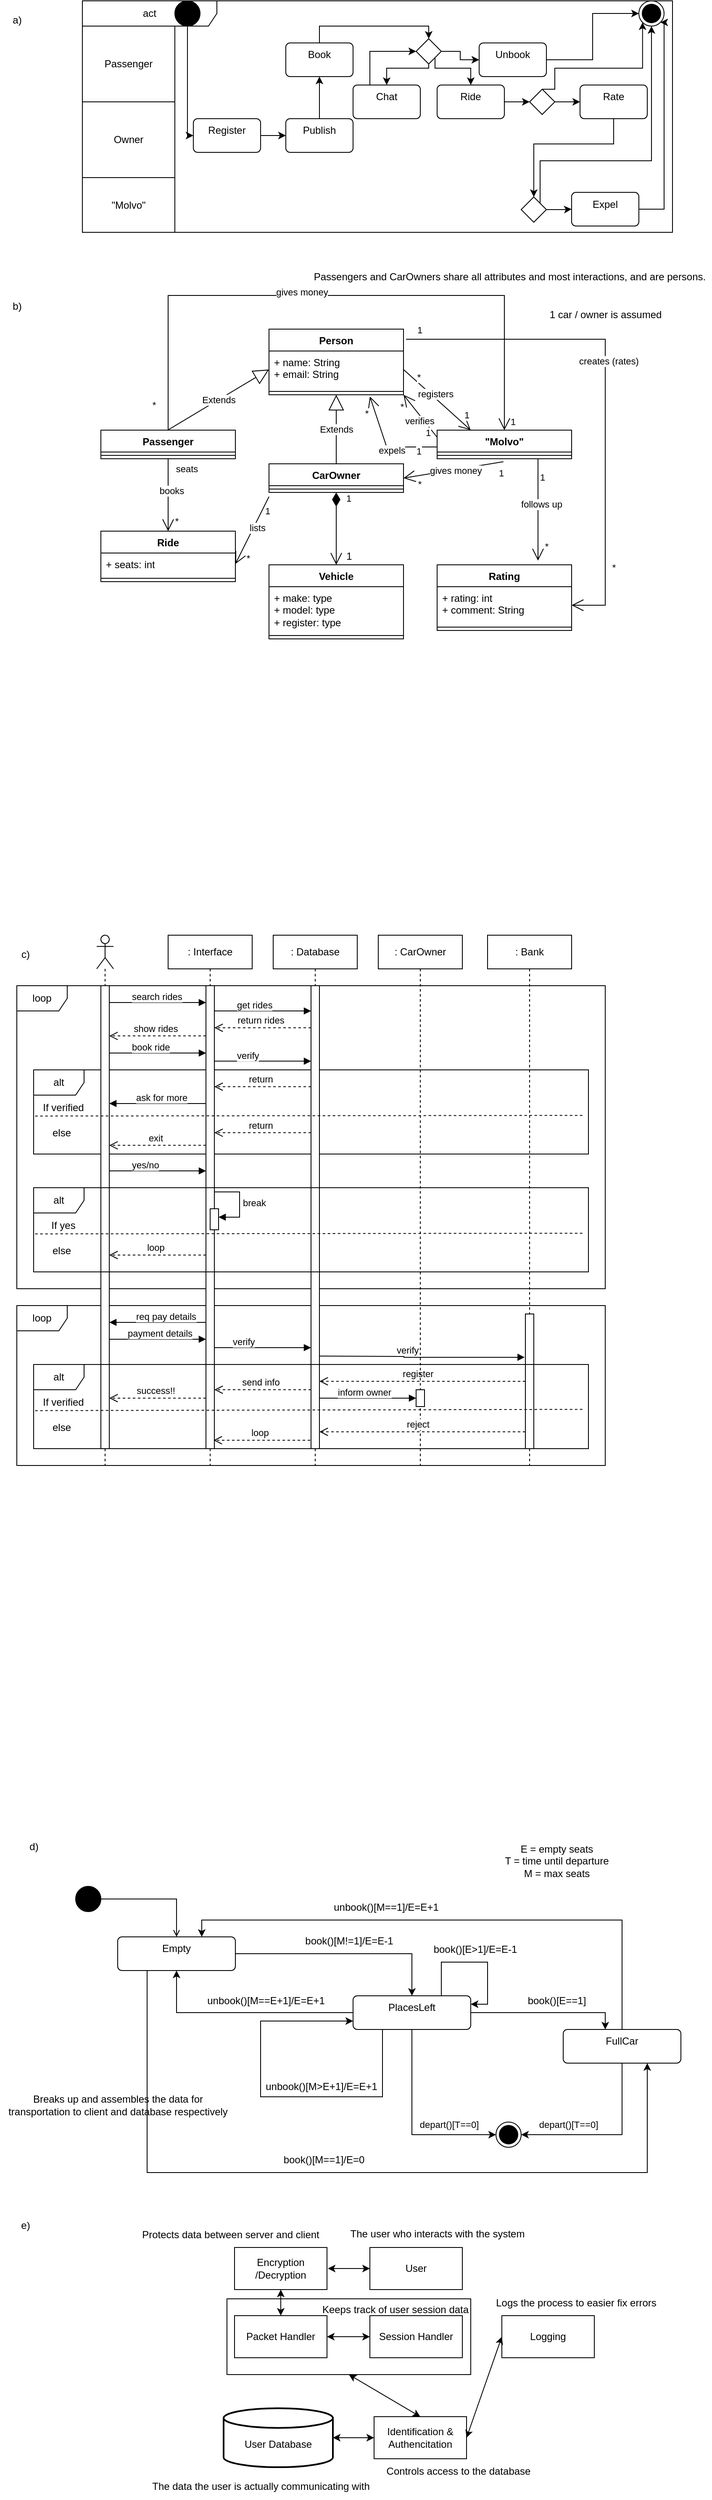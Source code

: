 <mxfile version="24.7.14">
  <diagram name="Page-1" id="c4acf3e9-155e-7222-9cf6-157b1a14988f">
    <mxGraphModel dx="1050" dy="566" grid="1" gridSize="10" guides="1" tooltips="1" connect="1" arrows="1" fold="1" page="1" pageScale="1" pageWidth="850" pageHeight="1100" background="none" math="0" shadow="0">
      <root>
        <mxCell id="0" />
        <mxCell id="1" parent="0" />
        <mxCell id="uLzzSYT0SzyPOxnXmZJz-253" value="" style="html=1;whiteSpace=wrap;" parent="1" vertex="1">
          <mxGeometry x="270" y="2770" width="290" height="90" as="geometry" />
        </mxCell>
        <mxCell id="uLzzSYT0SzyPOxnXmZJz-177" value="act" style="shape=umlFrame;whiteSpace=wrap;html=1;pointerEvents=0;recursiveResize=0;container=1;collapsible=0;width=160;" parent="1" vertex="1">
          <mxGeometry x="98" y="40" width="702" height="275" as="geometry" />
        </mxCell>
        <mxCell id="uLzzSYT0SzyPOxnXmZJz-180" value="&quot;Molvo&quot;" style="html=1;whiteSpace=wrap;" parent="uLzzSYT0SzyPOxnXmZJz-177" vertex="1">
          <mxGeometry y="210" width="110" height="65" as="geometry" />
        </mxCell>
        <mxCell id="uLzzSYT0SzyPOxnXmZJz-188" style="edgeStyle=orthogonalEdgeStyle;rounded=0;orthogonalLoop=1;jettySize=auto;html=1;entryX=0;entryY=0.5;entryDx=0;entryDy=0;" parent="uLzzSYT0SzyPOxnXmZJz-177" source="uLzzSYT0SzyPOxnXmZJz-176" target="uLzzSYT0SzyPOxnXmZJz-181" edge="1">
          <mxGeometry relative="1" as="geometry" />
        </mxCell>
        <mxCell id="uLzzSYT0SzyPOxnXmZJz-176" value="Register" style="html=1;align=center;verticalAlign=top;rounded=1;absoluteArcSize=1;arcSize=10;dashed=0;whiteSpace=wrap;" parent="uLzzSYT0SzyPOxnXmZJz-177" vertex="1">
          <mxGeometry x="132" y="140" width="80" height="40" as="geometry" />
        </mxCell>
        <mxCell id="uLzzSYT0SzyPOxnXmZJz-190" style="edgeStyle=orthogonalEdgeStyle;rounded=0;orthogonalLoop=1;jettySize=auto;html=1;entryX=0.5;entryY=1;entryDx=0;entryDy=0;" parent="uLzzSYT0SzyPOxnXmZJz-177" source="uLzzSYT0SzyPOxnXmZJz-181" target="uLzzSYT0SzyPOxnXmZJz-182" edge="1">
          <mxGeometry relative="1" as="geometry" />
        </mxCell>
        <mxCell id="uLzzSYT0SzyPOxnXmZJz-181" value="Publish" style="html=1;align=center;verticalAlign=top;rounded=1;absoluteArcSize=1;arcSize=10;dashed=0;whiteSpace=wrap;" parent="uLzzSYT0SzyPOxnXmZJz-177" vertex="1">
          <mxGeometry x="242" y="140" width="80" height="40" as="geometry" />
        </mxCell>
        <mxCell id="uLzzSYT0SzyPOxnXmZJz-191" style="edgeStyle=orthogonalEdgeStyle;rounded=0;orthogonalLoop=1;jettySize=auto;html=1;entryX=0.5;entryY=0;entryDx=0;entryDy=0;" parent="uLzzSYT0SzyPOxnXmZJz-177" source="uLzzSYT0SzyPOxnXmZJz-192" target="uLzzSYT0SzyPOxnXmZJz-187" edge="1">
          <mxGeometry relative="1" as="geometry">
            <Array as="points">
              <mxPoint x="412" y="80" />
              <mxPoint x="362" y="80" />
            </Array>
          </mxGeometry>
        </mxCell>
        <mxCell id="uLzzSYT0SzyPOxnXmZJz-182" value="Book" style="html=1;align=center;verticalAlign=top;rounded=1;absoluteArcSize=1;arcSize=10;dashed=0;whiteSpace=wrap;" parent="uLzzSYT0SzyPOxnXmZJz-177" vertex="1">
          <mxGeometry x="242" y="50" width="80" height="40" as="geometry" />
        </mxCell>
        <mxCell id="uLzzSYT0SzyPOxnXmZJz-206" style="edgeStyle=orthogonalEdgeStyle;rounded=0;orthogonalLoop=1;jettySize=auto;html=1;entryX=1;entryY=1;entryDx=0;entryDy=0;" parent="uLzzSYT0SzyPOxnXmZJz-177" source="uLzzSYT0SzyPOxnXmZJz-184" target="uLzzSYT0SzyPOxnXmZJz-175" edge="1">
          <mxGeometry relative="1" as="geometry">
            <Array as="points">
              <mxPoint x="692" y="247" />
              <mxPoint x="692" y="26" />
            </Array>
          </mxGeometry>
        </mxCell>
        <mxCell id="uLzzSYT0SzyPOxnXmZJz-184" value="Expel" style="html=1;align=center;verticalAlign=top;rounded=1;absoluteArcSize=1;arcSize=10;dashed=0;whiteSpace=wrap;" parent="uLzzSYT0SzyPOxnXmZJz-177" vertex="1">
          <mxGeometry x="582" y="227.5" width="80" height="40" as="geometry" />
        </mxCell>
        <mxCell id="uLzzSYT0SzyPOxnXmZJz-185" value="Ride" style="html=1;align=center;verticalAlign=top;rounded=1;absoluteArcSize=1;arcSize=10;dashed=0;whiteSpace=wrap;" parent="uLzzSYT0SzyPOxnXmZJz-177" vertex="1">
          <mxGeometry x="422" y="100" width="80" height="40" as="geometry" />
        </mxCell>
        <mxCell id="uLzzSYT0SzyPOxnXmZJz-194" style="edgeStyle=orthogonalEdgeStyle;rounded=0;orthogonalLoop=1;jettySize=auto;html=1;entryX=0;entryY=0.5;entryDx=0;entryDy=0;exitX=0.25;exitY=0;exitDx=0;exitDy=0;" parent="uLzzSYT0SzyPOxnXmZJz-177" source="uLzzSYT0SzyPOxnXmZJz-187" target="uLzzSYT0SzyPOxnXmZJz-192" edge="1">
          <mxGeometry relative="1" as="geometry">
            <Array as="points">
              <mxPoint x="362" y="60" />
              <mxPoint x="397" y="60" />
            </Array>
          </mxGeometry>
        </mxCell>
        <mxCell id="uLzzSYT0SzyPOxnXmZJz-187" value="Chat" style="html=1;align=center;verticalAlign=top;rounded=1;absoluteArcSize=1;arcSize=10;dashed=0;whiteSpace=wrap;" parent="uLzzSYT0SzyPOxnXmZJz-177" vertex="1">
          <mxGeometry x="322" y="100" width="80" height="40" as="geometry" />
        </mxCell>
        <mxCell id="uLzzSYT0SzyPOxnXmZJz-193" value="" style="edgeStyle=orthogonalEdgeStyle;rounded=0;orthogonalLoop=1;jettySize=auto;html=1;entryX=0.5;entryY=0;entryDx=0;entryDy=0;" parent="uLzzSYT0SzyPOxnXmZJz-177" source="uLzzSYT0SzyPOxnXmZJz-182" target="uLzzSYT0SzyPOxnXmZJz-192" edge="1">
          <mxGeometry relative="1" as="geometry">
            <mxPoint x="450" y="1470" as="sourcePoint" />
            <mxPoint x="510" y="1520" as="targetPoint" />
            <Array as="points">
              <mxPoint x="282" y="30" />
              <mxPoint x="412" y="30" />
            </Array>
          </mxGeometry>
        </mxCell>
        <mxCell id="uLzzSYT0SzyPOxnXmZJz-195" style="edgeStyle=orthogonalEdgeStyle;rounded=0;orthogonalLoop=1;jettySize=auto;html=1;" parent="uLzzSYT0SzyPOxnXmZJz-177" source="uLzzSYT0SzyPOxnXmZJz-192" target="uLzzSYT0SzyPOxnXmZJz-183" edge="1">
          <mxGeometry relative="1" as="geometry" />
        </mxCell>
        <mxCell id="uLzzSYT0SzyPOxnXmZJz-197" style="edgeStyle=orthogonalEdgeStyle;rounded=0;orthogonalLoop=1;jettySize=auto;html=1;exitX=1;exitY=1;exitDx=0;exitDy=0;entryX=0.5;entryY=0;entryDx=0;entryDy=0;" parent="uLzzSYT0SzyPOxnXmZJz-177" source="uLzzSYT0SzyPOxnXmZJz-192" target="uLzzSYT0SzyPOxnXmZJz-185" edge="1">
          <mxGeometry relative="1" as="geometry">
            <Array as="points">
              <mxPoint x="420" y="80" />
              <mxPoint x="462" y="80" />
            </Array>
          </mxGeometry>
        </mxCell>
        <mxCell id="uLzzSYT0SzyPOxnXmZJz-192" value="" style="rhombus;" parent="uLzzSYT0SzyPOxnXmZJz-177" vertex="1">
          <mxGeometry x="397" y="45" width="30" height="30" as="geometry" />
        </mxCell>
        <mxCell id="uLzzSYT0SzyPOxnXmZJz-201" style="edgeStyle=orthogonalEdgeStyle;rounded=0;orthogonalLoop=1;jettySize=auto;html=1;entryX=0;entryY=0.5;entryDx=0;entryDy=0;" parent="uLzzSYT0SzyPOxnXmZJz-177" source="uLzzSYT0SzyPOxnXmZJz-183" target="uLzzSYT0SzyPOxnXmZJz-175" edge="1">
          <mxGeometry relative="1" as="geometry" />
        </mxCell>
        <mxCell id="uLzzSYT0SzyPOxnXmZJz-183" value="Unbook" style="html=1;align=center;verticalAlign=top;rounded=1;absoluteArcSize=1;arcSize=10;dashed=0;whiteSpace=wrap;" parent="uLzzSYT0SzyPOxnXmZJz-177" vertex="1">
          <mxGeometry x="472" y="50" width="80" height="40" as="geometry" />
        </mxCell>
        <mxCell id="uLzzSYT0SzyPOxnXmZJz-179" value="Owner" style="html=1;whiteSpace=wrap;" parent="uLzzSYT0SzyPOxnXmZJz-177" vertex="1">
          <mxGeometry y="120" width="110" height="90" as="geometry" />
        </mxCell>
        <mxCell id="uLzzSYT0SzyPOxnXmZJz-175" value="" style="ellipse;html=1;shape=endState;fillColor=strokeColor;" parent="uLzzSYT0SzyPOxnXmZJz-177" vertex="1">
          <mxGeometry x="662" width="30" height="30" as="geometry" />
        </mxCell>
        <mxCell id="uLzzSYT0SzyPOxnXmZJz-174" value="" style="ellipse;fillColor=strokeColor;html=1;" parent="uLzzSYT0SzyPOxnXmZJz-177" vertex="1">
          <mxGeometry x="110" width="30" height="30" as="geometry" />
        </mxCell>
        <mxCell id="uLzzSYT0SzyPOxnXmZJz-189" style="edgeStyle=orthogonalEdgeStyle;rounded=0;orthogonalLoop=1;jettySize=auto;html=1;entryX=0;entryY=0.5;entryDx=0;entryDy=0;" parent="uLzzSYT0SzyPOxnXmZJz-177" source="uLzzSYT0SzyPOxnXmZJz-174" target="uLzzSYT0SzyPOxnXmZJz-176" edge="1">
          <mxGeometry relative="1" as="geometry">
            <Array as="points">
              <mxPoint x="125" y="160" />
            </Array>
          </mxGeometry>
        </mxCell>
        <mxCell id="uLzzSYT0SzyPOxnXmZJz-203" value="" style="rhombus;" parent="uLzzSYT0SzyPOxnXmZJz-177" vertex="1">
          <mxGeometry x="532" y="105" width="30" height="30" as="geometry" />
        </mxCell>
        <mxCell id="uLzzSYT0SzyPOxnXmZJz-198" style="edgeStyle=orthogonalEdgeStyle;rounded=0;orthogonalLoop=1;jettySize=auto;html=1;entryX=0;entryY=0.5;entryDx=0;entryDy=0;" parent="uLzzSYT0SzyPOxnXmZJz-177" source="uLzzSYT0SzyPOxnXmZJz-185" target="uLzzSYT0SzyPOxnXmZJz-203" edge="1">
          <mxGeometry relative="1" as="geometry">
            <Array as="points">
              <mxPoint x="532" y="120" />
            </Array>
          </mxGeometry>
        </mxCell>
        <mxCell id="uLzzSYT0SzyPOxnXmZJz-205" style="edgeStyle=orthogonalEdgeStyle;rounded=0;orthogonalLoop=1;jettySize=auto;html=1;exitX=0.5;exitY=0;exitDx=0;exitDy=0;entryX=0;entryY=1;entryDx=0;entryDy=0;" parent="uLzzSYT0SzyPOxnXmZJz-177" source="uLzzSYT0SzyPOxnXmZJz-203" target="uLzzSYT0SzyPOxnXmZJz-175" edge="1">
          <mxGeometry relative="1" as="geometry">
            <Array as="points">
              <mxPoint x="562" y="105" />
              <mxPoint x="562" y="80" />
              <mxPoint x="666" y="80" />
            </Array>
          </mxGeometry>
        </mxCell>
        <mxCell id="uLzzSYT0SzyPOxnXmZJz-164" value="loop" style="shape=umlFrame;whiteSpace=wrap;html=1;pointerEvents=0;" parent="1" vertex="1">
          <mxGeometry x="20" y="1590" width="700" height="190" as="geometry" />
        </mxCell>
        <mxCell id="uLzzSYT0SzyPOxnXmZJz-149" value="loop" style="shape=umlFrame;whiteSpace=wrap;html=1;pointerEvents=0;" parent="1" vertex="1">
          <mxGeometry x="20" y="1210" width="700" height="360" as="geometry" />
        </mxCell>
        <mxCell id="uLzzSYT0SzyPOxnXmZJz-130" value="alt" style="shape=umlFrame;whiteSpace=wrap;html=1;pointerEvents=0;" parent="1" vertex="1">
          <mxGeometry x="40" y="1310" width="660" height="100" as="geometry" />
        </mxCell>
        <mxCell id="uLzzSYT0SzyPOxnXmZJz-9" value="&quot;Molvo&quot;" style="swimlane;fontStyle=1;align=center;verticalAlign=top;childLayout=stackLayout;horizontal=1;startSize=26;horizontalStack=0;resizeParent=1;resizeParentMax=0;resizeLast=0;collapsible=1;marginBottom=0;whiteSpace=wrap;html=1;" parent="1" vertex="1">
          <mxGeometry x="520" y="550" width="160" height="34" as="geometry" />
        </mxCell>
        <mxCell id="uLzzSYT0SzyPOxnXmZJz-11" value="" style="line;strokeWidth=1;fillColor=none;align=left;verticalAlign=middle;spacingTop=-1;spacingLeft=3;spacingRight=3;rotatable=0;labelPosition=right;points=[];portConstraint=eastwest;strokeColor=inherit;" parent="uLzzSYT0SzyPOxnXmZJz-9" vertex="1">
          <mxGeometry y="26" width="160" height="8" as="geometry" />
        </mxCell>
        <mxCell id="uLzzSYT0SzyPOxnXmZJz-1" value="Person" style="swimlane;fontStyle=1;align=center;verticalAlign=top;childLayout=stackLayout;horizontal=1;startSize=26;horizontalStack=0;resizeParent=1;resizeParentMax=0;resizeLast=0;collapsible=1;marginBottom=0;whiteSpace=wrap;html=1;" parent="1" vertex="1">
          <mxGeometry x="320" y="430" width="160" height="78" as="geometry" />
        </mxCell>
        <mxCell id="uLzzSYT0SzyPOxnXmZJz-2" value="&lt;div&gt;+ name: String&lt;/div&gt;&lt;div&gt;+ email: String&lt;/div&gt;" style="text;strokeColor=none;fillColor=none;align=left;verticalAlign=top;spacingLeft=4;spacingRight=4;overflow=hidden;rotatable=0;points=[[0,0.5],[1,0.5]];portConstraint=eastwest;whiteSpace=wrap;html=1;" parent="uLzzSYT0SzyPOxnXmZJz-1" vertex="1">
          <mxGeometry y="26" width="160" height="44" as="geometry" />
        </mxCell>
        <mxCell id="uLzzSYT0SzyPOxnXmZJz-3" value="" style="line;strokeWidth=1;fillColor=none;align=left;verticalAlign=middle;spacingTop=-1;spacingLeft=3;spacingRight=3;rotatable=0;labelPosition=right;points=[];portConstraint=eastwest;strokeColor=inherit;" parent="uLzzSYT0SzyPOxnXmZJz-1" vertex="1">
          <mxGeometry y="70" width="160" height="8" as="geometry" />
        </mxCell>
        <mxCell id="uLzzSYT0SzyPOxnXmZJz-5" value="Passenger" style="swimlane;fontStyle=1;align=center;verticalAlign=top;childLayout=stackLayout;horizontal=1;startSize=26;horizontalStack=0;resizeParent=1;resizeParentMax=0;resizeLast=0;collapsible=1;marginBottom=0;whiteSpace=wrap;html=1;" parent="1" vertex="1">
          <mxGeometry x="120" y="550" width="160" height="34" as="geometry" />
        </mxCell>
        <mxCell id="uLzzSYT0SzyPOxnXmZJz-7" value="" style="line;strokeWidth=1;fillColor=none;align=left;verticalAlign=middle;spacingTop=-1;spacingLeft=3;spacingRight=3;rotatable=0;labelPosition=right;points=[];portConstraint=eastwest;strokeColor=inherit;" parent="uLzzSYT0SzyPOxnXmZJz-5" vertex="1">
          <mxGeometry y="26" width="160" height="8" as="geometry" />
        </mxCell>
        <mxCell id="uLzzSYT0SzyPOxnXmZJz-13" value="CarOwner" style="swimlane;fontStyle=1;align=center;verticalAlign=top;childLayout=stackLayout;horizontal=1;startSize=26;horizontalStack=0;resizeParent=1;resizeParentMax=0;resizeLast=0;collapsible=1;marginBottom=0;whiteSpace=wrap;html=1;" parent="1" vertex="1">
          <mxGeometry x="320" y="590" width="160" height="34" as="geometry" />
        </mxCell>
        <mxCell id="uLzzSYT0SzyPOxnXmZJz-15" value="" style="line;strokeWidth=1;fillColor=none;align=left;verticalAlign=middle;spacingTop=-1;spacingLeft=3;spacingRight=3;rotatable=0;labelPosition=right;points=[];portConstraint=eastwest;strokeColor=inherit;" parent="uLzzSYT0SzyPOxnXmZJz-13" vertex="1">
          <mxGeometry y="26" width="160" height="8" as="geometry" />
        </mxCell>
        <mxCell id="uLzzSYT0SzyPOxnXmZJz-18" value="Extends" style="endArrow=block;endSize=16;endFill=0;html=1;rounded=0;exitX=0.5;exitY=0;exitDx=0;exitDy=0;entryX=0.5;entryY=1;entryDx=0;entryDy=0;entryPerimeter=0;" parent="1" source="uLzzSYT0SzyPOxnXmZJz-13" target="uLzzSYT0SzyPOxnXmZJz-3" edge="1">
          <mxGeometry width="160" relative="1" as="geometry">
            <mxPoint x="400" y="580" as="sourcePoint" />
            <mxPoint x="400" y="516" as="targetPoint" />
          </mxGeometry>
        </mxCell>
        <mxCell id="uLzzSYT0SzyPOxnXmZJz-20" value="Extends" style="endArrow=block;endSize=16;endFill=0;html=1;rounded=0;exitX=0.5;exitY=0;exitDx=0;exitDy=0;entryX=0;entryY=0.5;entryDx=0;entryDy=0;" parent="1" target="uLzzSYT0SzyPOxnXmZJz-2" edge="1">
          <mxGeometry width="160" relative="1" as="geometry">
            <mxPoint x="199.5" y="550" as="sourcePoint" />
            <mxPoint x="199.5" y="476" as="targetPoint" />
          </mxGeometry>
        </mxCell>
        <mxCell id="uLzzSYT0SzyPOxnXmZJz-21" value="Vehicle" style="swimlane;fontStyle=1;align=center;verticalAlign=top;childLayout=stackLayout;horizontal=1;startSize=26;horizontalStack=0;resizeParent=1;resizeParentMax=0;resizeLast=0;collapsible=1;marginBottom=0;whiteSpace=wrap;html=1;" parent="1" vertex="1">
          <mxGeometry x="320" y="710" width="160" height="88" as="geometry" />
        </mxCell>
        <mxCell id="uLzzSYT0SzyPOxnXmZJz-22" value="&lt;div&gt;+ make: type&lt;/div&gt;&lt;div&gt;+ model: type&lt;br&gt;&lt;/div&gt;&lt;div&gt;+ register: type&lt;br&gt;&lt;/div&gt;" style="text;strokeColor=none;fillColor=none;align=left;verticalAlign=top;spacingLeft=4;spacingRight=4;overflow=hidden;rotatable=0;points=[[0,0.5],[1,0.5]];portConstraint=eastwest;whiteSpace=wrap;html=1;" parent="uLzzSYT0SzyPOxnXmZJz-21" vertex="1">
          <mxGeometry y="26" width="160" height="54" as="geometry" />
        </mxCell>
        <mxCell id="uLzzSYT0SzyPOxnXmZJz-23" value="" style="line;strokeWidth=1;fillColor=none;align=left;verticalAlign=middle;spacingTop=-1;spacingLeft=3;spacingRight=3;rotatable=0;labelPosition=right;points=[];portConstraint=eastwest;strokeColor=inherit;" parent="uLzzSYT0SzyPOxnXmZJz-21" vertex="1">
          <mxGeometry y="80" width="160" height="8" as="geometry" />
        </mxCell>
        <mxCell id="uLzzSYT0SzyPOxnXmZJz-24" value="1" style="endArrow=open;html=1;endSize=12;startArrow=diamondThin;startSize=14;startFill=1;edgeStyle=orthogonalEdgeStyle;align=left;verticalAlign=bottom;rounded=0;entryX=0.5;entryY=0;entryDx=0;entryDy=0;exitX=0.5;exitY=1;exitDx=0;exitDy=0;" parent="1" source="uLzzSYT0SzyPOxnXmZJz-13" target="uLzzSYT0SzyPOxnXmZJz-21" edge="1">
          <mxGeometry x="-0.628" y="10" relative="1" as="geometry">
            <mxPoint x="400" y="650" as="sourcePoint" />
            <mxPoint x="500" y="670" as="targetPoint" />
            <mxPoint as="offset" />
          </mxGeometry>
        </mxCell>
        <mxCell id="uLzzSYT0SzyPOxnXmZJz-25" value="Ride" style="swimlane;fontStyle=1;align=center;verticalAlign=top;childLayout=stackLayout;horizontal=1;startSize=26;horizontalStack=0;resizeParent=1;resizeParentMax=0;resizeLast=0;collapsible=1;marginBottom=0;whiteSpace=wrap;html=1;" parent="1" vertex="1">
          <mxGeometry x="120" y="670" width="160" height="60" as="geometry" />
        </mxCell>
        <mxCell id="uLzzSYT0SzyPOxnXmZJz-26" value="+ seats: int" style="text;strokeColor=none;fillColor=none;align=left;verticalAlign=top;spacingLeft=4;spacingRight=4;overflow=hidden;rotatable=0;points=[[0,0.5],[1,0.5]];portConstraint=eastwest;whiteSpace=wrap;html=1;" parent="uLzzSYT0SzyPOxnXmZJz-25" vertex="1">
          <mxGeometry y="26" width="160" height="26" as="geometry" />
        </mxCell>
        <mxCell id="uLzzSYT0SzyPOxnXmZJz-27" value="" style="line;strokeWidth=1;fillColor=none;align=left;verticalAlign=middle;spacingTop=-1;spacingLeft=3;spacingRight=3;rotatable=0;labelPosition=right;points=[];portConstraint=eastwest;strokeColor=inherit;" parent="uLzzSYT0SzyPOxnXmZJz-25" vertex="1">
          <mxGeometry y="52" width="160" height="8" as="geometry" />
        </mxCell>
        <mxCell id="uLzzSYT0SzyPOxnXmZJz-61" value="Rating" style="swimlane;fontStyle=1;align=center;verticalAlign=top;childLayout=stackLayout;horizontal=1;startSize=26;horizontalStack=0;resizeParent=1;resizeParentMax=0;resizeLast=0;collapsible=1;marginBottom=0;whiteSpace=wrap;html=1;" parent="1" vertex="1">
          <mxGeometry x="520" y="710" width="160" height="78" as="geometry" />
        </mxCell>
        <mxCell id="uLzzSYT0SzyPOxnXmZJz-62" value="&lt;div&gt;+ rating: int&lt;/div&gt;&lt;div&gt;+ comment: String&lt;br&gt;&lt;/div&gt;" style="text;strokeColor=none;fillColor=none;align=left;verticalAlign=top;spacingLeft=4;spacingRight=4;overflow=hidden;rotatable=0;points=[[0,0.5],[1,0.5]];portConstraint=eastwest;whiteSpace=wrap;html=1;" parent="uLzzSYT0SzyPOxnXmZJz-61" vertex="1">
          <mxGeometry y="26" width="160" height="44" as="geometry" />
        </mxCell>
        <mxCell id="uLzzSYT0SzyPOxnXmZJz-63" value="" style="line;strokeWidth=1;fillColor=none;align=left;verticalAlign=middle;spacingTop=-1;spacingLeft=3;spacingRight=3;rotatable=0;labelPosition=right;points=[];portConstraint=eastwest;strokeColor=inherit;" parent="uLzzSYT0SzyPOxnXmZJz-61" vertex="1">
          <mxGeometry y="70" width="160" height="8" as="geometry" />
        </mxCell>
        <mxCell id="uLzzSYT0SzyPOxnXmZJz-64" value="" style="endArrow=open;endFill=1;endSize=12;html=1;rounded=0;entryX=0.5;entryY=0;entryDx=0;entryDy=0;exitX=0.5;exitY=1;exitDx=0;exitDy=0;" parent="1" source="uLzzSYT0SzyPOxnXmZJz-5" target="uLzzSYT0SzyPOxnXmZJz-25" edge="1">
          <mxGeometry width="160" relative="1" as="geometry">
            <mxPoint x="200" y="620" as="sourcePoint" />
            <mxPoint x="230" y="790" as="targetPoint" />
          </mxGeometry>
        </mxCell>
        <mxCell id="uLzzSYT0SzyPOxnXmZJz-66" value="books" style="edgeLabel;html=1;align=center;verticalAlign=middle;resizable=0;points=[];" parent="uLzzSYT0SzyPOxnXmZJz-64" vertex="1" connectable="0">
          <mxGeometry x="-0.115" y="4" relative="1" as="geometry">
            <mxPoint as="offset" />
          </mxGeometry>
        </mxCell>
        <mxCell id="uLzzSYT0SzyPOxnXmZJz-67" value="seats" style="edgeLabel;html=1;align=center;verticalAlign=middle;resizable=0;points=[];" parent="uLzzSYT0SzyPOxnXmZJz-64" vertex="1" connectable="0">
          <mxGeometry x="-0.644" y="5" relative="1" as="geometry">
            <mxPoint x="17" y="-4" as="offset" />
          </mxGeometry>
        </mxCell>
        <mxCell id="uLzzSYT0SzyPOxnXmZJz-68" value="*" style="edgeLabel;html=1;align=center;verticalAlign=middle;resizable=0;points=[];" parent="uLzzSYT0SzyPOxnXmZJz-64" vertex="1" connectable="0">
          <mxGeometry x="0.713" y="10" relative="1" as="geometry">
            <mxPoint as="offset" />
          </mxGeometry>
        </mxCell>
        <mxCell id="uLzzSYT0SzyPOxnXmZJz-73" value="" style="endArrow=open;endFill=1;endSize=12;html=1;rounded=0;entryX=0.5;entryY=0;entryDx=0;entryDy=0;exitX=0.5;exitY=0;exitDx=0;exitDy=0;" parent="1" source="uLzzSYT0SzyPOxnXmZJz-5" target="uLzzSYT0SzyPOxnXmZJz-9" edge="1">
          <mxGeometry width="160" relative="1" as="geometry">
            <mxPoint x="200" y="390" as="sourcePoint" />
            <mxPoint x="170" y="440" as="targetPoint" />
            <Array as="points">
              <mxPoint x="200" y="390" />
              <mxPoint x="600" y="390" />
            </Array>
          </mxGeometry>
        </mxCell>
        <mxCell id="uLzzSYT0SzyPOxnXmZJz-74" value="gives money" style="edgeLabel;html=1;align=center;verticalAlign=middle;resizable=0;points=[];" parent="uLzzSYT0SzyPOxnXmZJz-73" vertex="1" connectable="0">
          <mxGeometry x="-0.115" y="4" relative="1" as="geometry">
            <mxPoint as="offset" />
          </mxGeometry>
        </mxCell>
        <mxCell id="uLzzSYT0SzyPOxnXmZJz-75" value="*" style="edgeLabel;html=1;align=center;verticalAlign=middle;resizable=0;points=[];" parent="uLzzSYT0SzyPOxnXmZJz-73" vertex="1" connectable="0">
          <mxGeometry x="-0.644" y="5" relative="1" as="geometry">
            <mxPoint x="-12" y="98" as="offset" />
          </mxGeometry>
        </mxCell>
        <mxCell id="uLzzSYT0SzyPOxnXmZJz-76" value="1" style="edgeLabel;html=1;align=center;verticalAlign=middle;resizable=0;points=[];rotation=0;" parent="uLzzSYT0SzyPOxnXmZJz-73" vertex="1" connectable="0">
          <mxGeometry x="0.713" y="10" relative="1" as="geometry">
            <mxPoint y="93" as="offset" />
          </mxGeometry>
        </mxCell>
        <mxCell id="uLzzSYT0SzyPOxnXmZJz-78" value="" style="endArrow=open;endFill=1;endSize=12;html=1;rounded=0;entryX=1;entryY=0.5;entryDx=0;entryDy=0;exitX=0.493;exitY=1.433;exitDx=0;exitDy=0;exitPerimeter=0;" parent="1" source="uLzzSYT0SzyPOxnXmZJz-11" target="uLzzSYT0SzyPOxnXmZJz-13" edge="1">
          <mxGeometry width="160" relative="1" as="geometry">
            <mxPoint x="600" y="610" as="sourcePoint" />
            <mxPoint x="480" y="629.0" as="targetPoint" />
          </mxGeometry>
        </mxCell>
        <mxCell id="uLzzSYT0SzyPOxnXmZJz-79" value="gives money" style="edgeLabel;html=1;align=center;verticalAlign=middle;resizable=0;points=[];" parent="uLzzSYT0SzyPOxnXmZJz-78" vertex="1" connectable="0">
          <mxGeometry x="-0.115" y="4" relative="1" as="geometry">
            <mxPoint x="-5" y="-2" as="offset" />
          </mxGeometry>
        </mxCell>
        <mxCell id="uLzzSYT0SzyPOxnXmZJz-80" value="1" style="edgeLabel;html=1;align=center;verticalAlign=middle;resizable=0;points=[];" parent="uLzzSYT0SzyPOxnXmZJz-78" vertex="1" connectable="0">
          <mxGeometry x="-0.644" y="5" relative="1" as="geometry">
            <mxPoint x="17" y="5" as="offset" />
          </mxGeometry>
        </mxCell>
        <mxCell id="uLzzSYT0SzyPOxnXmZJz-81" value="*" style="edgeLabel;html=1;align=center;verticalAlign=middle;resizable=0;points=[];" parent="uLzzSYT0SzyPOxnXmZJz-78" vertex="1" connectable="0">
          <mxGeometry x="0.713" y="10" relative="1" as="geometry">
            <mxPoint as="offset" />
          </mxGeometry>
        </mxCell>
        <mxCell id="uLzzSYT0SzyPOxnXmZJz-86" value="" style="endArrow=open;endFill=1;endSize=12;html=1;rounded=0;entryX=1;entryY=0.5;entryDx=0;entryDy=0;exitX=0;exitY=0.5;exitDx=0;exitDy=0;" parent="1" target="uLzzSYT0SzyPOxnXmZJz-26" edge="1">
          <mxGeometry width="160" relative="1" as="geometry">
            <mxPoint x="320" y="629.0" as="sourcePoint" />
            <mxPoint x="240" y="710" as="targetPoint" />
          </mxGeometry>
        </mxCell>
        <mxCell id="uLzzSYT0SzyPOxnXmZJz-87" value="lists" style="edgeLabel;html=1;align=center;verticalAlign=middle;resizable=0;points=[];" parent="uLzzSYT0SzyPOxnXmZJz-86" vertex="1" connectable="0">
          <mxGeometry x="-0.115" y="4" relative="1" as="geometry">
            <mxPoint as="offset" />
          </mxGeometry>
        </mxCell>
        <mxCell id="uLzzSYT0SzyPOxnXmZJz-88" value="1" style="edgeLabel;html=1;align=center;verticalAlign=middle;resizable=0;points=[];" parent="uLzzSYT0SzyPOxnXmZJz-86" vertex="1" connectable="0">
          <mxGeometry x="-0.644" y="5" relative="1" as="geometry">
            <mxPoint as="offset" />
          </mxGeometry>
        </mxCell>
        <mxCell id="uLzzSYT0SzyPOxnXmZJz-89" value="*" style="edgeLabel;html=1;align=center;verticalAlign=middle;resizable=0;points=[];" parent="uLzzSYT0SzyPOxnXmZJz-86" vertex="1" connectable="0">
          <mxGeometry x="0.713" y="10" relative="1" as="geometry">
            <mxPoint as="offset" />
          </mxGeometry>
        </mxCell>
        <mxCell id="uLzzSYT0SzyPOxnXmZJz-90" value="" style="endArrow=open;endFill=1;endSize=12;html=1;rounded=0;entryX=0.25;entryY=0;entryDx=0;entryDy=0;exitX=1;exitY=0.5;exitDx=0;exitDy=0;" parent="1" source="uLzzSYT0SzyPOxnXmZJz-2" target="uLzzSYT0SzyPOxnXmZJz-9" edge="1">
          <mxGeometry width="160" relative="1" as="geometry">
            <mxPoint x="500" y="500" as="sourcePoint" />
            <mxPoint x="250" y="720" as="targetPoint" />
          </mxGeometry>
        </mxCell>
        <mxCell id="uLzzSYT0SzyPOxnXmZJz-91" value="registers" style="edgeLabel;html=1;align=center;verticalAlign=middle;resizable=0;points=[];" parent="uLzzSYT0SzyPOxnXmZJz-90" vertex="1" connectable="0">
          <mxGeometry x="-0.115" y="4" relative="1" as="geometry">
            <mxPoint as="offset" />
          </mxGeometry>
        </mxCell>
        <mxCell id="uLzzSYT0SzyPOxnXmZJz-92" value="*" style="edgeLabel;html=1;align=center;verticalAlign=middle;resizable=0;points=[];" parent="uLzzSYT0SzyPOxnXmZJz-90" vertex="1" connectable="0">
          <mxGeometry x="-0.644" y="5" relative="1" as="geometry">
            <mxPoint as="offset" />
          </mxGeometry>
        </mxCell>
        <mxCell id="uLzzSYT0SzyPOxnXmZJz-93" value="1" style="edgeLabel;html=1;align=center;verticalAlign=middle;resizable=0;points=[];" parent="uLzzSYT0SzyPOxnXmZJz-90" vertex="1" connectable="0">
          <mxGeometry x="0.713" y="10" relative="1" as="geometry">
            <mxPoint as="offset" />
          </mxGeometry>
        </mxCell>
        <mxCell id="uLzzSYT0SzyPOxnXmZJz-94" value="" style="endArrow=open;endFill=1;endSize=12;html=1;rounded=0;entryX=1;entryY=1;entryDx=0;entryDy=0;exitX=0;exitY=0.25;exitDx=0;exitDy=0;" parent="1" source="uLzzSYT0SzyPOxnXmZJz-9" target="uLzzSYT0SzyPOxnXmZJz-1" edge="1">
          <mxGeometry width="160" relative="1" as="geometry">
            <mxPoint x="260" y="670" as="sourcePoint" />
            <mxPoint x="260" y="730" as="targetPoint" />
          </mxGeometry>
        </mxCell>
        <mxCell id="uLzzSYT0SzyPOxnXmZJz-95" value="verifies" style="edgeLabel;html=1;align=center;verticalAlign=middle;resizable=0;points=[];" parent="uLzzSYT0SzyPOxnXmZJz-94" vertex="1" connectable="0">
          <mxGeometry x="-0.115" y="4" relative="1" as="geometry">
            <mxPoint as="offset" />
          </mxGeometry>
        </mxCell>
        <mxCell id="uLzzSYT0SzyPOxnXmZJz-96" value="1" style="edgeLabel;html=1;align=center;verticalAlign=middle;resizable=0;points=[];" parent="uLzzSYT0SzyPOxnXmZJz-94" vertex="1" connectable="0">
          <mxGeometry x="-0.644" y="5" relative="1" as="geometry">
            <mxPoint as="offset" />
          </mxGeometry>
        </mxCell>
        <mxCell id="uLzzSYT0SzyPOxnXmZJz-97" value="*" style="edgeLabel;html=1;align=center;verticalAlign=middle;resizable=0;points=[];" parent="uLzzSYT0SzyPOxnXmZJz-94" vertex="1" connectable="0">
          <mxGeometry x="0.713" y="10" relative="1" as="geometry">
            <mxPoint as="offset" />
          </mxGeometry>
        </mxCell>
        <mxCell id="uLzzSYT0SzyPOxnXmZJz-99" value="" style="endArrow=open;endFill=1;endSize=12;html=1;rounded=0;entryX=0.75;entryY=1.25;entryDx=0;entryDy=0;entryPerimeter=0;" parent="1" target="uLzzSYT0SzyPOxnXmZJz-3" edge="1">
          <mxGeometry width="160" relative="1" as="geometry">
            <mxPoint x="520" y="570" as="sourcePoint" />
            <mxPoint x="270" y="740" as="targetPoint" />
            <Array as="points">
              <mxPoint x="460" y="570" />
            </Array>
          </mxGeometry>
        </mxCell>
        <mxCell id="uLzzSYT0SzyPOxnXmZJz-100" value="expels" style="edgeLabel;html=1;align=center;verticalAlign=middle;resizable=0;points=[];" parent="uLzzSYT0SzyPOxnXmZJz-99" vertex="1" connectable="0">
          <mxGeometry x="-0.115" y="4" relative="1" as="geometry">
            <mxPoint as="offset" />
          </mxGeometry>
        </mxCell>
        <mxCell id="uLzzSYT0SzyPOxnXmZJz-101" value="1" style="edgeLabel;html=1;align=center;verticalAlign=middle;resizable=0;points=[];" parent="uLzzSYT0SzyPOxnXmZJz-99" vertex="1" connectable="0">
          <mxGeometry x="-0.644" y="5" relative="1" as="geometry">
            <mxPoint as="offset" />
          </mxGeometry>
        </mxCell>
        <mxCell id="uLzzSYT0SzyPOxnXmZJz-102" value="*" style="edgeLabel;html=1;align=center;verticalAlign=middle;resizable=0;points=[];" parent="uLzzSYT0SzyPOxnXmZJz-99" vertex="1" connectable="0">
          <mxGeometry x="0.713" y="10" relative="1" as="geometry">
            <mxPoint as="offset" />
          </mxGeometry>
        </mxCell>
        <mxCell id="uLzzSYT0SzyPOxnXmZJz-103" value="" style="endArrow=open;endFill=1;endSize=12;html=1;rounded=0;exitX=1.019;exitY=0.154;exitDx=0;exitDy=0;exitPerimeter=0;entryX=1;entryY=0.5;entryDx=0;entryDy=0;" parent="1" source="uLzzSYT0SzyPOxnXmZJz-1" target="uLzzSYT0SzyPOxnXmZJz-62" edge="1">
          <mxGeometry width="160" relative="1" as="geometry">
            <mxPoint x="730" y="490" as="sourcePoint" />
            <mxPoint x="720" y="750" as="targetPoint" />
            <Array as="points">
              <mxPoint x="720" y="442" />
              <mxPoint x="720" y="758" />
            </Array>
          </mxGeometry>
        </mxCell>
        <mxCell id="uLzzSYT0SzyPOxnXmZJz-104" value="creates (rates)" style="edgeLabel;html=1;align=center;verticalAlign=middle;resizable=0;points=[];" parent="uLzzSYT0SzyPOxnXmZJz-103" vertex="1" connectable="0">
          <mxGeometry x="-0.115" y="4" relative="1" as="geometry">
            <mxPoint as="offset" />
          </mxGeometry>
        </mxCell>
        <mxCell id="uLzzSYT0SzyPOxnXmZJz-105" value="1" style="edgeLabel;html=1;align=center;verticalAlign=middle;resizable=0;points=[];" parent="uLzzSYT0SzyPOxnXmZJz-103" vertex="1" connectable="0">
          <mxGeometry x="-0.644" y="5" relative="1" as="geometry">
            <mxPoint x="-90" y="-6" as="offset" />
          </mxGeometry>
        </mxCell>
        <mxCell id="uLzzSYT0SzyPOxnXmZJz-106" value="*" style="edgeLabel;html=1;align=center;verticalAlign=middle;resizable=0;points=[];" parent="uLzzSYT0SzyPOxnXmZJz-103" vertex="1" connectable="0">
          <mxGeometry x="0.713" y="10" relative="1" as="geometry">
            <mxPoint as="offset" />
          </mxGeometry>
        </mxCell>
        <mxCell id="uLzzSYT0SzyPOxnXmZJz-107" value="" style="endArrow=open;endFill=1;endSize=12;html=1;rounded=0;exitX=0.75;exitY=1;exitDx=0;exitDy=0;" parent="1" source="uLzzSYT0SzyPOxnXmZJz-9" edge="1">
          <mxGeometry width="160" relative="1" as="geometry">
            <mxPoint x="290" y="700" as="sourcePoint" />
            <mxPoint x="640" y="705" as="targetPoint" />
          </mxGeometry>
        </mxCell>
        <mxCell id="uLzzSYT0SzyPOxnXmZJz-108" value="follows up" style="edgeLabel;html=1;align=center;verticalAlign=middle;resizable=0;points=[];" parent="uLzzSYT0SzyPOxnXmZJz-107" vertex="1" connectable="0">
          <mxGeometry x="-0.115" y="4" relative="1" as="geometry">
            <mxPoint as="offset" />
          </mxGeometry>
        </mxCell>
        <mxCell id="uLzzSYT0SzyPOxnXmZJz-109" value="1" style="edgeLabel;html=1;align=center;verticalAlign=middle;resizable=0;points=[];" parent="uLzzSYT0SzyPOxnXmZJz-107" vertex="1" connectable="0">
          <mxGeometry x="-0.644" y="5" relative="1" as="geometry">
            <mxPoint as="offset" />
          </mxGeometry>
        </mxCell>
        <mxCell id="uLzzSYT0SzyPOxnXmZJz-110" value="*" style="edgeLabel;html=1;align=center;verticalAlign=middle;resizable=0;points=[];" parent="uLzzSYT0SzyPOxnXmZJz-107" vertex="1" connectable="0">
          <mxGeometry x="0.713" y="10" relative="1" as="geometry">
            <mxPoint as="offset" />
          </mxGeometry>
        </mxCell>
        <mxCell id="uLzzSYT0SzyPOxnXmZJz-112" value=": Interface" style="shape=umlLifeline;whiteSpace=wrap;html=1;container=1;dropTarget=0;collapsible=0;recursiveResize=0;outlineConnect=0;portConstraint=eastwest;newEdgeStyle={&quot;curved&quot;:0,&quot;rounded&quot;:0};points=[[0,0,0,0,5],[0,1,0,0,-5],[1,0,0,0,5],[1,1,0,0,-5]];perimeter=rectanglePerimeter;targetShapes=umlLifeline;participant=label;" parent="1" vertex="1">
          <mxGeometry x="200" y="1150" width="100" height="630" as="geometry" />
        </mxCell>
        <mxCell id="uLzzSYT0SzyPOxnXmZJz-115" value="" style="html=1;points=[[0,0,0,0,5],[0,1,0,0,-5],[1,0,0,0,5],[1,1,0,0,-5]];perimeter=orthogonalPerimeter;outlineConnect=0;targetShapes=umlLifeline;portConstraint=eastwest;newEdgeStyle={&quot;curved&quot;:0,&quot;rounded&quot;:0};" parent="uLzzSYT0SzyPOxnXmZJz-112" vertex="1">
          <mxGeometry x="45" y="60" width="10" height="550" as="geometry" />
        </mxCell>
        <mxCell id="uLzzSYT0SzyPOxnXmZJz-113" value=": Database" style="shape=umlLifeline;perimeter=lifelinePerimeter;whiteSpace=wrap;html=1;container=1;dropTarget=0;collapsible=0;recursiveResize=0;outlineConnect=0;portConstraint=eastwest;newEdgeStyle={&quot;curved&quot;:0,&quot;rounded&quot;:0};" parent="1" vertex="1">
          <mxGeometry x="325" y="1150" width="100" height="630" as="geometry" />
        </mxCell>
        <mxCell id="uLzzSYT0SzyPOxnXmZJz-116" value="" style="html=1;points=[[0,0,0,0,5],[0,1,0,0,-5],[1,0,0,0,5],[1,1,0,0,-5]];perimeter=orthogonalPerimeter;outlineConnect=0;targetShapes=umlLifeline;portConstraint=eastwest;newEdgeStyle={&quot;curved&quot;:0,&quot;rounded&quot;:0};" parent="uLzzSYT0SzyPOxnXmZJz-113" vertex="1">
          <mxGeometry x="45" y="60" width="10" height="550" as="geometry" />
        </mxCell>
        <mxCell id="uLzzSYT0SzyPOxnXmZJz-114" value=": Bank" style="shape=umlLifeline;perimeter=lifelinePerimeter;whiteSpace=wrap;html=1;container=1;dropTarget=0;collapsible=0;recursiveResize=0;outlineConnect=0;portConstraint=eastwest;newEdgeStyle={&quot;curved&quot;:0,&quot;rounded&quot;:0};" parent="1" vertex="1">
          <mxGeometry x="580" y="1150" width="100" height="630" as="geometry" />
        </mxCell>
        <mxCell id="uLzzSYT0SzyPOxnXmZJz-117" value="" style="html=1;points=[[0,0,0,0,5],[0,1,0,0,-5],[1,0,0,0,5],[1,1,0,0,-5]];perimeter=orthogonalPerimeter;outlineConnect=0;targetShapes=umlLifeline;portConstraint=eastwest;newEdgeStyle={&quot;curved&quot;:0,&quot;rounded&quot;:0};" parent="uLzzSYT0SzyPOxnXmZJz-114" vertex="1">
          <mxGeometry x="45" y="450" width="10" height="160" as="geometry" />
        </mxCell>
        <mxCell id="uLzzSYT0SzyPOxnXmZJz-119" value="" style="shape=umlLifeline;perimeter=lifelinePerimeter;whiteSpace=wrap;html=1;container=1;dropTarget=0;collapsible=0;recursiveResize=0;outlineConnect=0;portConstraint=eastwest;newEdgeStyle={&quot;curved&quot;:0,&quot;rounded&quot;:0};participant=umlActor;" parent="1" vertex="1">
          <mxGeometry x="115" y="1150" width="20" height="630" as="geometry" />
        </mxCell>
        <mxCell id="uLzzSYT0SzyPOxnXmZJz-120" value="" style="html=1;points=[[0,0,0,0,5],[0,1,0,0,-5],[1,0,0,0,5],[1,1,0,0,-5]];perimeter=orthogonalPerimeter;outlineConnect=0;targetShapes=umlLifeline;portConstraint=eastwest;newEdgeStyle={&quot;curved&quot;:0,&quot;rounded&quot;:0};" parent="uLzzSYT0SzyPOxnXmZJz-119" vertex="1">
          <mxGeometry x="5" y="60" width="10" height="550" as="geometry" />
        </mxCell>
        <mxCell id="uLzzSYT0SzyPOxnXmZJz-121" value="search rides" style="endArrow=block;endFill=1;html=1;edgeStyle=orthogonalEdgeStyle;align=left;verticalAlign=top;rounded=0;" parent="1" edge="1">
          <mxGeometry x="-0.565" y="20" relative="1" as="geometry">
            <mxPoint x="130" y="1230" as="sourcePoint" />
            <mxPoint x="245" y="1230" as="targetPoint" />
            <mxPoint as="offset" />
          </mxGeometry>
        </mxCell>
        <mxCell id="uLzzSYT0SzyPOxnXmZJz-125" value="get rides" style="endArrow=block;endFill=1;html=1;edgeStyle=orthogonalEdgeStyle;align=left;verticalAlign=top;rounded=0;" parent="1" edge="1">
          <mxGeometry x="-0.565" y="20" relative="1" as="geometry">
            <mxPoint x="255" y="1240" as="sourcePoint" />
            <mxPoint x="370" y="1240" as="targetPoint" />
            <mxPoint as="offset" />
          </mxGeometry>
        </mxCell>
        <mxCell id="uLzzSYT0SzyPOxnXmZJz-126" value="return rides" style="html=1;verticalAlign=bottom;endArrow=open;dashed=1;endSize=8;curved=0;rounded=0;" parent="1" target="uLzzSYT0SzyPOxnXmZJz-115" edge="1">
          <mxGeometry x="0.043" relative="1" as="geometry">
            <mxPoint x="370" y="1260" as="sourcePoint" />
            <mxPoint x="290" y="1260" as="targetPoint" />
            <mxPoint as="offset" />
          </mxGeometry>
        </mxCell>
        <mxCell id="uLzzSYT0SzyPOxnXmZJz-127" value="show rides" style="html=1;verticalAlign=bottom;endArrow=open;dashed=1;endSize=8;curved=0;rounded=0;" parent="1" edge="1">
          <mxGeometry x="0.043" relative="1" as="geometry">
            <mxPoint x="245" y="1269.66" as="sourcePoint" />
            <mxPoint x="130" y="1269.66" as="targetPoint" />
            <mxPoint as="offset" />
          </mxGeometry>
        </mxCell>
        <mxCell id="uLzzSYT0SzyPOxnXmZJz-128" value="book ride" style="endArrow=block;endFill=1;html=1;edgeStyle=orthogonalEdgeStyle;align=left;verticalAlign=top;rounded=0;" parent="1" edge="1">
          <mxGeometry x="-0.565" y="20" relative="1" as="geometry">
            <mxPoint x="130" y="1290" as="sourcePoint" />
            <mxPoint x="245" y="1290" as="targetPoint" />
            <mxPoint as="offset" />
          </mxGeometry>
        </mxCell>
        <mxCell id="uLzzSYT0SzyPOxnXmZJz-129" value="verify" style="endArrow=block;endFill=1;html=1;edgeStyle=orthogonalEdgeStyle;align=left;verticalAlign=top;rounded=0;" parent="1" edge="1">
          <mxGeometry x="-0.565" y="20" relative="1" as="geometry">
            <mxPoint x="255" y="1299.66" as="sourcePoint" />
            <mxPoint x="370" y="1299.66" as="targetPoint" />
            <mxPoint as="offset" />
          </mxGeometry>
        </mxCell>
        <mxCell id="uLzzSYT0SzyPOxnXmZJz-131" value="If verified" style="text;html=1;align=center;verticalAlign=middle;resizable=0;points=[];autosize=1;strokeColor=none;fillColor=none;" parent="1" vertex="1">
          <mxGeometry x="40" y="1340" width="70" height="30" as="geometry" />
        </mxCell>
        <mxCell id="uLzzSYT0SzyPOxnXmZJz-132" value="else" style="text;html=1;align=center;verticalAlign=middle;resizable=0;points=[];autosize=1;strokeColor=none;fillColor=none;" parent="1" vertex="1">
          <mxGeometry x="48" y="1370" width="50" height="30" as="geometry" />
        </mxCell>
        <mxCell id="uLzzSYT0SzyPOxnXmZJz-133" value="" style="endArrow=none;dashed=1;html=1;rounded=0;exitX=-0.123;exitY=-0.172;exitDx=0;exitDy=0;exitPerimeter=0;entryX=0.99;entryY=0.541;entryDx=0;entryDy=0;entryPerimeter=0;" parent="1" source="uLzzSYT0SzyPOxnXmZJz-132" target="uLzzSYT0SzyPOxnXmZJz-130" edge="1">
          <mxGeometry width="50" height="50" relative="1" as="geometry">
            <mxPoint x="210" y="1430" as="sourcePoint" />
            <mxPoint x="260" y="1380" as="targetPoint" />
          </mxGeometry>
        </mxCell>
        <mxCell id="uLzzSYT0SzyPOxnXmZJz-134" value="return" style="html=1;verticalAlign=bottom;endArrow=open;dashed=1;endSize=8;curved=0;rounded=0;" parent="1" edge="1">
          <mxGeometry x="0.043" relative="1" as="geometry">
            <mxPoint x="370" y="1330" as="sourcePoint" />
            <mxPoint x="255" y="1330" as="targetPoint" />
            <mxPoint as="offset" />
          </mxGeometry>
        </mxCell>
        <mxCell id="uLzzSYT0SzyPOxnXmZJz-135" value="ask for more" style="endArrow=block;endFill=1;html=1;edgeStyle=orthogonalEdgeStyle;align=left;verticalAlign=top;rounded=0;" parent="1" edge="1">
          <mxGeometry x="0.478" y="-20" relative="1" as="geometry">
            <mxPoint x="245.0" y="1350" as="sourcePoint" />
            <mxPoint x="130.0" y="1350" as="targetPoint" />
            <mxPoint as="offset" />
          </mxGeometry>
        </mxCell>
        <mxCell id="uLzzSYT0SzyPOxnXmZJz-136" value="return" style="html=1;verticalAlign=bottom;endArrow=open;dashed=1;endSize=8;curved=0;rounded=0;" parent="1" edge="1">
          <mxGeometry x="0.043" relative="1" as="geometry">
            <mxPoint x="370" y="1384.66" as="sourcePoint" />
            <mxPoint x="255" y="1384.66" as="targetPoint" />
            <mxPoint as="offset" />
          </mxGeometry>
        </mxCell>
        <mxCell id="uLzzSYT0SzyPOxnXmZJz-137" value="exit" style="html=1;verticalAlign=bottom;endArrow=open;dashed=1;endSize=8;curved=0;rounded=0;" parent="1" edge="1">
          <mxGeometry x="0.043" relative="1" as="geometry">
            <mxPoint x="245" y="1399.66" as="sourcePoint" />
            <mxPoint x="130" y="1399.66" as="targetPoint" />
            <mxPoint as="offset" />
          </mxGeometry>
        </mxCell>
        <mxCell id="uLzzSYT0SzyPOxnXmZJz-138" value="yes/no" style="endArrow=block;endFill=1;html=1;edgeStyle=orthogonalEdgeStyle;align=left;verticalAlign=top;rounded=0;" parent="1" edge="1">
          <mxGeometry x="-0.565" y="20" relative="1" as="geometry">
            <mxPoint x="130" y="1430" as="sourcePoint" />
            <mxPoint x="245" y="1430" as="targetPoint" />
            <mxPoint as="offset" />
          </mxGeometry>
        </mxCell>
        <mxCell id="uLzzSYT0SzyPOxnXmZJz-144" value="alt" style="shape=umlFrame;whiteSpace=wrap;html=1;pointerEvents=0;" parent="1" vertex="1">
          <mxGeometry x="40" y="1450" width="660" height="100" as="geometry" />
        </mxCell>
        <mxCell id="uLzzSYT0SzyPOxnXmZJz-145" value="If yes" style="text;html=1;align=center;verticalAlign=middle;resizable=0;points=[];autosize=1;strokeColor=none;fillColor=none;" parent="1" vertex="1">
          <mxGeometry x="50" y="1480" width="50" height="30" as="geometry" />
        </mxCell>
        <mxCell id="uLzzSYT0SzyPOxnXmZJz-146" value="else" style="text;html=1;align=center;verticalAlign=middle;resizable=0;points=[];autosize=1;strokeColor=none;fillColor=none;" parent="1" vertex="1">
          <mxGeometry x="48" y="1510" width="50" height="30" as="geometry" />
        </mxCell>
        <mxCell id="uLzzSYT0SzyPOxnXmZJz-147" value="" style="endArrow=none;dashed=1;html=1;rounded=0;exitX=-0.123;exitY=-0.172;exitDx=0;exitDy=0;exitPerimeter=0;entryX=0.99;entryY=0.541;entryDx=0;entryDy=0;entryPerimeter=0;" parent="1" source="uLzzSYT0SzyPOxnXmZJz-146" target="uLzzSYT0SzyPOxnXmZJz-144" edge="1">
          <mxGeometry width="50" height="50" relative="1" as="geometry">
            <mxPoint x="210" y="1570" as="sourcePoint" />
            <mxPoint x="260" y="1520" as="targetPoint" />
          </mxGeometry>
        </mxCell>
        <mxCell id="uLzzSYT0SzyPOxnXmZJz-152" value="loop" style="html=1;verticalAlign=bottom;endArrow=open;dashed=1;endSize=8;curved=0;rounded=0;" parent="1" edge="1">
          <mxGeometry x="0.043" relative="1" as="geometry">
            <mxPoint x="245" y="1530" as="sourcePoint" />
            <mxPoint x="130" y="1530" as="targetPoint" />
            <mxPoint as="offset" />
          </mxGeometry>
        </mxCell>
        <mxCell id="uLzzSYT0SzyPOxnXmZJz-153" value="payment details" style="endArrow=block;endFill=1;html=1;edgeStyle=orthogonalEdgeStyle;align=left;verticalAlign=top;rounded=0;" parent="1" edge="1">
          <mxGeometry x="-0.652" y="20" relative="1" as="geometry">
            <mxPoint x="130" y="1630" as="sourcePoint" />
            <mxPoint x="245" y="1630" as="targetPoint" />
            <mxPoint as="offset" />
          </mxGeometry>
        </mxCell>
        <mxCell id="uLzzSYT0SzyPOxnXmZJz-154" value="verify " style="endArrow=block;endFill=1;html=1;edgeStyle=orthogonalEdgeStyle;align=left;verticalAlign=top;rounded=0;" parent="1" edge="1">
          <mxGeometry x="-0.652" y="20" relative="1" as="geometry">
            <mxPoint x="255" y="1640" as="sourcePoint" />
            <mxPoint x="370" y="1640" as="targetPoint" />
            <mxPoint as="offset" />
          </mxGeometry>
        </mxCell>
        <mxCell id="uLzzSYT0SzyPOxnXmZJz-156" value="verify " style="endArrow=block;endFill=1;html=1;edgeStyle=orthogonalEdgeStyle;align=left;verticalAlign=top;rounded=0;entryX=0.442;entryY=0.796;entryDx=0;entryDy=0;entryPerimeter=0;" parent="1" target="uLzzSYT0SzyPOxnXmZJz-114" edge="1">
          <mxGeometry x="-0.267" y="20" relative="1" as="geometry">
            <mxPoint x="380" y="1650" as="sourcePoint" />
            <mxPoint x="495" y="1650" as="targetPoint" />
            <mxPoint as="offset" />
          </mxGeometry>
        </mxCell>
        <mxCell id="uLzzSYT0SzyPOxnXmZJz-158" value="alt" style="shape=umlFrame;whiteSpace=wrap;html=1;pointerEvents=0;" parent="1" vertex="1">
          <mxGeometry x="40" y="1660" width="660" height="100" as="geometry" />
        </mxCell>
        <mxCell id="uLzzSYT0SzyPOxnXmZJz-159" value="If verified" style="text;html=1;align=center;verticalAlign=middle;resizable=0;points=[];autosize=1;strokeColor=none;fillColor=none;" parent="1" vertex="1">
          <mxGeometry x="40" y="1690" width="70" height="30" as="geometry" />
        </mxCell>
        <mxCell id="uLzzSYT0SzyPOxnXmZJz-160" value="else" style="text;html=1;align=center;verticalAlign=middle;resizable=0;points=[];autosize=1;strokeColor=none;fillColor=none;" parent="1" vertex="1">
          <mxGeometry x="48" y="1720" width="50" height="30" as="geometry" />
        </mxCell>
        <mxCell id="uLzzSYT0SzyPOxnXmZJz-161" value="" style="endArrow=none;dashed=1;html=1;rounded=0;exitX=-0.123;exitY=-0.172;exitDx=0;exitDy=0;exitPerimeter=0;entryX=0.993;entryY=0.533;entryDx=0;entryDy=0;entryPerimeter=0;" parent="1" source="uLzzSYT0SzyPOxnXmZJz-160" target="uLzzSYT0SzyPOxnXmZJz-158" edge="1">
          <mxGeometry width="50" height="50" relative="1" as="geometry">
            <mxPoint x="210" y="1780" as="sourcePoint" />
            <mxPoint x="260" y="1730" as="targetPoint" />
          </mxGeometry>
        </mxCell>
        <mxCell id="uLzzSYT0SzyPOxnXmZJz-162" value="" style="html=1;points=[[0,0,0,0,5],[0,1,0,0,-5],[1,0,0,0,5],[1,1,0,0,-5]];perimeter=orthogonalPerimeter;outlineConnect=0;targetShapes=umlLifeline;portConstraint=eastwest;newEdgeStyle={&quot;curved&quot;:0,&quot;rounded&quot;:0};" parent="1" vertex="1">
          <mxGeometry x="250" y="1475" width="10" height="25" as="geometry" />
        </mxCell>
        <mxCell id="uLzzSYT0SzyPOxnXmZJz-163" value="break" style="html=1;align=left;spacingLeft=2;endArrow=block;rounded=0;edgeStyle=orthogonalEdgeStyle;curved=0;rounded=0;" parent="1" target="uLzzSYT0SzyPOxnXmZJz-162" edge="1">
          <mxGeometry relative="1" as="geometry">
            <mxPoint x="255" y="1455" as="sourcePoint" />
            <Array as="points">
              <mxPoint x="285" y="1485" />
            </Array>
          </mxGeometry>
        </mxCell>
        <mxCell id="uLzzSYT0SzyPOxnXmZJz-165" value="req pay details" style="endArrow=block;endFill=1;html=1;edgeStyle=orthogonalEdgeStyle;align=left;verticalAlign=top;rounded=0;" parent="1" edge="1">
          <mxGeometry x="0.478" y="-20" relative="1" as="geometry">
            <mxPoint x="245.0" y="1610" as="sourcePoint" />
            <mxPoint x="130.0" y="1610" as="targetPoint" />
            <mxPoint as="offset" />
          </mxGeometry>
        </mxCell>
        <mxCell id="uLzzSYT0SzyPOxnXmZJz-166" value="send info" style="html=1;verticalAlign=bottom;endArrow=open;dashed=1;endSize=8;curved=0;rounded=0;" parent="1" edge="1">
          <mxGeometry x="0.043" relative="1" as="geometry">
            <mxPoint x="370" y="1690" as="sourcePoint" />
            <mxPoint x="255" y="1690" as="targetPoint" />
            <mxPoint as="offset" />
          </mxGeometry>
        </mxCell>
        <mxCell id="uLzzSYT0SzyPOxnXmZJz-167" value="success!!" style="html=1;verticalAlign=bottom;endArrow=open;dashed=1;endSize=8;curved=0;rounded=0;" parent="1" edge="1">
          <mxGeometry x="0.043" relative="1" as="geometry">
            <mxPoint x="245" y="1700" as="sourcePoint" />
            <mxPoint x="130" y="1700" as="targetPoint" />
            <mxPoint as="offset" />
          </mxGeometry>
        </mxCell>
        <mxCell id="uLzzSYT0SzyPOxnXmZJz-168" value="register" style="html=1;verticalAlign=bottom;endArrow=open;dashed=1;endSize=8;curved=0;rounded=0;" parent="1" source="uLzzSYT0SzyPOxnXmZJz-117" edge="1">
          <mxGeometry x="0.043" relative="1" as="geometry">
            <mxPoint x="495" y="1680" as="sourcePoint" />
            <mxPoint x="380" y="1680" as="targetPoint" />
            <mxPoint as="offset" />
          </mxGeometry>
        </mxCell>
        <mxCell id="uLzzSYT0SzyPOxnXmZJz-169" value="loop" style="html=1;verticalAlign=bottom;endArrow=open;dashed=1;endSize=8;curved=0;rounded=0;" parent="1" edge="1">
          <mxGeometry x="0.043" relative="1" as="geometry">
            <mxPoint x="369" y="1750" as="sourcePoint" />
            <mxPoint x="254" y="1750" as="targetPoint" />
            <mxPoint as="offset" />
          </mxGeometry>
        </mxCell>
        <mxCell id="uLzzSYT0SzyPOxnXmZJz-170" value=": CarOwner" style="shape=umlLifeline;perimeter=lifelinePerimeter;whiteSpace=wrap;html=1;container=1;dropTarget=0;collapsible=0;recursiveResize=0;outlineConnect=0;portConstraint=eastwest;newEdgeStyle={&quot;curved&quot;:0,&quot;rounded&quot;:0};" parent="1" vertex="1">
          <mxGeometry x="450" y="1150" width="100" height="630" as="geometry" />
        </mxCell>
        <mxCell id="uLzzSYT0SzyPOxnXmZJz-171" value="" style="html=1;points=[[0,0,0,0,5],[0,1,0,0,-5],[1,0,0,0,5],[1,1,0,0,-5]];perimeter=orthogonalPerimeter;outlineConnect=0;targetShapes=umlLifeline;portConstraint=eastwest;newEdgeStyle={&quot;curved&quot;:0,&quot;rounded&quot;:0};" parent="uLzzSYT0SzyPOxnXmZJz-170" vertex="1">
          <mxGeometry x="45" y="540" width="10" height="20" as="geometry" />
        </mxCell>
        <mxCell id="uLzzSYT0SzyPOxnXmZJz-172" value="inform owner" style="endArrow=block;endFill=1;html=1;edgeStyle=orthogonalEdgeStyle;align=left;verticalAlign=top;rounded=0;" parent="1" edge="1">
          <mxGeometry x="-0.652" y="20" relative="1" as="geometry">
            <mxPoint x="380" y="1700" as="sourcePoint" />
            <mxPoint x="495" y="1700" as="targetPoint" />
            <mxPoint as="offset" />
          </mxGeometry>
        </mxCell>
        <mxCell id="uLzzSYT0SzyPOxnXmZJz-173" value="reject" style="html=1;verticalAlign=bottom;endArrow=open;dashed=1;endSize=8;curved=0;rounded=0;" parent="1" edge="1">
          <mxGeometry x="0.043" relative="1" as="geometry">
            <mxPoint x="625" y="1740" as="sourcePoint" />
            <mxPoint x="380" y="1740" as="targetPoint" />
            <mxPoint as="offset" />
          </mxGeometry>
        </mxCell>
        <mxCell id="uLzzSYT0SzyPOxnXmZJz-178" value="Passenger" style="html=1;whiteSpace=wrap;" parent="1" vertex="1">
          <mxGeometry x="98" y="70" width="110" height="90" as="geometry" />
        </mxCell>
        <mxCell id="uLzzSYT0SzyPOxnXmZJz-186" value="Rate" style="html=1;align=center;verticalAlign=top;rounded=1;absoluteArcSize=1;arcSize=10;dashed=0;whiteSpace=wrap;" parent="1" vertex="1">
          <mxGeometry x="690" y="140" width="80" height="40" as="geometry" />
        </mxCell>
        <mxCell id="uLzzSYT0SzyPOxnXmZJz-200" style="edgeStyle=orthogonalEdgeStyle;rounded=0;orthogonalLoop=1;jettySize=auto;html=1;entryX=0.5;entryY=0;entryDx=0;entryDy=0;" parent="1" source="uLzzSYT0SzyPOxnXmZJz-186" target="uLzzSYT0SzyPOxnXmZJz-209" edge="1">
          <mxGeometry relative="1" as="geometry">
            <Array as="points">
              <mxPoint x="730" y="210" />
              <mxPoint x="635" y="210" />
            </Array>
          </mxGeometry>
        </mxCell>
        <mxCell id="uLzzSYT0SzyPOxnXmZJz-207" style="edgeStyle=orthogonalEdgeStyle;rounded=0;orthogonalLoop=1;jettySize=auto;html=1;entryX=0;entryY=0.5;entryDx=0;entryDy=0;" parent="1" source="uLzzSYT0SzyPOxnXmZJz-203" target="uLzzSYT0SzyPOxnXmZJz-186" edge="1">
          <mxGeometry relative="1" as="geometry" />
        </mxCell>
        <mxCell id="uLzzSYT0SzyPOxnXmZJz-211" style="edgeStyle=orthogonalEdgeStyle;rounded=0;orthogonalLoop=1;jettySize=auto;html=1;exitX=1;exitY=0;exitDx=0;exitDy=0;entryX=0.5;entryY=1;entryDx=0;entryDy=0;" parent="1" source="uLzzSYT0SzyPOxnXmZJz-209" target="uLzzSYT0SzyPOxnXmZJz-175" edge="1">
          <mxGeometry relative="1" as="geometry">
            <Array as="points">
              <mxPoint x="642" y="230" />
              <mxPoint x="775" y="230" />
            </Array>
          </mxGeometry>
        </mxCell>
        <mxCell id="uLzzSYT0SzyPOxnXmZJz-213" style="edgeStyle=orthogonalEdgeStyle;rounded=0;orthogonalLoop=1;jettySize=auto;html=1;" parent="1" source="uLzzSYT0SzyPOxnXmZJz-209" target="uLzzSYT0SzyPOxnXmZJz-184" edge="1">
          <mxGeometry relative="1" as="geometry" />
        </mxCell>
        <mxCell id="uLzzSYT0SzyPOxnXmZJz-209" value="" style="rhombus;" parent="1" vertex="1">
          <mxGeometry x="620" y="273" width="30" height="30" as="geometry" />
        </mxCell>
        <mxCell id="uLzzSYT0SzyPOxnXmZJz-228" style="edgeStyle=orthogonalEdgeStyle;rounded=0;orthogonalLoop=1;jettySize=auto;html=1;entryX=0.5;entryY=0;entryDx=0;entryDy=0;" parent="1" source="uLzzSYT0SzyPOxnXmZJz-214" target="uLzzSYT0SzyPOxnXmZJz-218" edge="1">
          <mxGeometry relative="1" as="geometry" />
        </mxCell>
        <mxCell id="uLzzSYT0SzyPOxnXmZJz-245" style="edgeStyle=orthogonalEdgeStyle;rounded=0;orthogonalLoop=1;jettySize=auto;html=1;exitX=0.25;exitY=1;exitDx=0;exitDy=0;" parent="1" source="uLzzSYT0SzyPOxnXmZJz-214" target="uLzzSYT0SzyPOxnXmZJz-225" edge="1">
          <mxGeometry relative="1" as="geometry">
            <mxPoint x="770" y="2640" as="targetPoint" />
            <Array as="points">
              <mxPoint x="175" y="2620" />
              <mxPoint x="770" y="2620" />
            </Array>
          </mxGeometry>
        </mxCell>
        <mxCell id="uLzzSYT0SzyPOxnXmZJz-214" value="Empty" style="html=1;align=center;verticalAlign=top;rounded=1;absoluteArcSize=1;arcSize=10;dashed=0;whiteSpace=wrap;" parent="1" vertex="1">
          <mxGeometry x="140" y="2340" width="140" height="40" as="geometry" />
        </mxCell>
        <mxCell id="uLzzSYT0SzyPOxnXmZJz-216" style="edgeStyle=orthogonalEdgeStyle;rounded=0;orthogonalLoop=1;jettySize=auto;html=1;entryX=0.5;entryY=0;entryDx=0;entryDy=0;endArrow=open;endFill=0;" parent="1" source="uLzzSYT0SzyPOxnXmZJz-215" target="uLzzSYT0SzyPOxnXmZJz-214" edge="1">
          <mxGeometry relative="1" as="geometry" />
        </mxCell>
        <mxCell id="uLzzSYT0SzyPOxnXmZJz-215" value="" style="ellipse;fillColor=strokeColor;html=1;" parent="1" vertex="1">
          <mxGeometry x="90" y="2280" width="30" height="30" as="geometry" />
        </mxCell>
        <mxCell id="uLzzSYT0SzyPOxnXmZJz-229" style="edgeStyle=orthogonalEdgeStyle;rounded=0;orthogonalLoop=1;jettySize=auto;html=1;" parent="1" source="uLzzSYT0SzyPOxnXmZJz-218" target="uLzzSYT0SzyPOxnXmZJz-225" edge="1">
          <mxGeometry relative="1" as="geometry">
            <Array as="points">
              <mxPoint x="720" y="2430" />
            </Array>
          </mxGeometry>
        </mxCell>
        <mxCell id="uLzzSYT0SzyPOxnXmZJz-231" style="edgeStyle=orthogonalEdgeStyle;rounded=0;orthogonalLoop=1;jettySize=auto;html=1;exitX=0.5;exitY=1;exitDx=0;exitDy=0;entryX=0;entryY=0.5;entryDx=0;entryDy=0;" parent="1" source="uLzzSYT0SzyPOxnXmZJz-218" target="uLzzSYT0SzyPOxnXmZJz-226" edge="1">
          <mxGeometry relative="1" as="geometry" />
        </mxCell>
        <mxCell id="uLzzSYT0SzyPOxnXmZJz-235" style="edgeStyle=orthogonalEdgeStyle;rounded=0;orthogonalLoop=1;jettySize=auto;html=1;entryX=0.5;entryY=1;entryDx=0;entryDy=0;" parent="1" source="uLzzSYT0SzyPOxnXmZJz-218" target="uLzzSYT0SzyPOxnXmZJz-214" edge="1">
          <mxGeometry relative="1" as="geometry" />
        </mxCell>
        <mxCell id="uLzzSYT0SzyPOxnXmZJz-239" style="edgeStyle=orthogonalEdgeStyle;rounded=0;orthogonalLoop=1;jettySize=auto;html=1;exitX=0.25;exitY=1;exitDx=0;exitDy=0;entryX=0;entryY=0.75;entryDx=0;entryDy=0;" parent="1" source="uLzzSYT0SzyPOxnXmZJz-218" target="uLzzSYT0SzyPOxnXmZJz-218" edge="1">
          <mxGeometry relative="1" as="geometry">
            <mxPoint x="400" y="2450" as="targetPoint" />
            <Array as="points">
              <mxPoint x="455" y="2530" />
              <mxPoint x="310" y="2530" />
              <mxPoint x="310" y="2440" />
            </Array>
          </mxGeometry>
        </mxCell>
        <mxCell id="uLzzSYT0SzyPOxnXmZJz-243" style="edgeStyle=orthogonalEdgeStyle;rounded=0;orthogonalLoop=1;jettySize=auto;html=1;exitX=0.75;exitY=0;exitDx=0;exitDy=0;entryX=1;entryY=0.25;entryDx=0;entryDy=0;" parent="1" source="uLzzSYT0SzyPOxnXmZJz-218" target="uLzzSYT0SzyPOxnXmZJz-218" edge="1">
          <mxGeometry relative="1" as="geometry">
            <mxPoint x="580" y="2390" as="targetPoint" />
            <Array as="points">
              <mxPoint x="525" y="2370" />
              <mxPoint x="580" y="2370" />
              <mxPoint x="580" y="2420" />
            </Array>
          </mxGeometry>
        </mxCell>
        <mxCell id="uLzzSYT0SzyPOxnXmZJz-218" value="PlacesLeft" style="html=1;align=center;verticalAlign=top;rounded=1;absoluteArcSize=1;arcSize=10;dashed=0;whiteSpace=wrap;" parent="1" vertex="1">
          <mxGeometry x="420" y="2410" width="140" height="40" as="geometry" />
        </mxCell>
        <mxCell id="uLzzSYT0SzyPOxnXmZJz-222" value="book()[M!=1]/E=E-1" style="text;html=1;align=center;verticalAlign=middle;resizable=0;points=[];autosize=1;strokeColor=none;fillColor=none;" parent="1" vertex="1">
          <mxGeometry x="350" y="2330" width="130" height="30" as="geometry" />
        </mxCell>
        <mxCell id="uLzzSYT0SzyPOxnXmZJz-223" value="&lt;div&gt;E = empty seats&lt;/div&gt;&lt;div&gt;T = time until departure&lt;br&gt;&lt;/div&gt;&lt;div&gt;M = max seats&lt;br&gt;&lt;/div&gt;" style="text;html=1;align=center;verticalAlign=middle;resizable=0;points=[];autosize=1;strokeColor=none;fillColor=none;" parent="1" vertex="1">
          <mxGeometry x="592" y="2220" width="140" height="60" as="geometry" />
        </mxCell>
        <mxCell id="uLzzSYT0SzyPOxnXmZJz-224" style="edgeStyle=orthogonalEdgeStyle;rounded=0;orthogonalLoop=1;jettySize=auto;html=1;entryX=1;entryY=0.5;entryDx=0;entryDy=0;" parent="1" source="uLzzSYT0SzyPOxnXmZJz-225" target="uLzzSYT0SzyPOxnXmZJz-226" edge="1">
          <mxGeometry relative="1" as="geometry">
            <Array as="points">
              <mxPoint x="740" y="2575" />
            </Array>
          </mxGeometry>
        </mxCell>
        <mxCell id="uLzzSYT0SzyPOxnXmZJz-233" value="depart()[T==0]" style="edgeLabel;html=1;align=center;verticalAlign=middle;resizable=0;points=[];" parent="uLzzSYT0SzyPOxnXmZJz-224" vertex="1" connectable="0">
          <mxGeometry x="0.454" y="-6" relative="1" as="geometry">
            <mxPoint y="-6" as="offset" />
          </mxGeometry>
        </mxCell>
        <mxCell id="uLzzSYT0SzyPOxnXmZJz-241" style="edgeStyle=orthogonalEdgeStyle;rounded=0;orthogonalLoop=1;jettySize=auto;html=1;" parent="1" source="uLzzSYT0SzyPOxnXmZJz-225" edge="1">
          <mxGeometry relative="1" as="geometry">
            <mxPoint x="240" y="2340" as="targetPoint" />
            <Array as="points">
              <mxPoint x="740" y="2320" />
              <mxPoint x="240" y="2320" />
              <mxPoint x="240" y="2340" />
            </Array>
          </mxGeometry>
        </mxCell>
        <mxCell id="uLzzSYT0SzyPOxnXmZJz-225" value="FullCar" style="html=1;align=center;verticalAlign=top;rounded=1;absoluteArcSize=1;arcSize=10;dashed=0;whiteSpace=wrap;" parent="1" vertex="1">
          <mxGeometry x="670" y="2450" width="140" height="40" as="geometry" />
        </mxCell>
        <mxCell id="uLzzSYT0SzyPOxnXmZJz-226" value="" style="ellipse;html=1;shape=endState;fillColor=strokeColor;" parent="1" vertex="1">
          <mxGeometry x="590" y="2560" width="30" height="30" as="geometry" />
        </mxCell>
        <mxCell id="uLzzSYT0SzyPOxnXmZJz-230" value="book()[E==1]" style="text;html=1;align=center;verticalAlign=middle;resizable=0;points=[];autosize=1;strokeColor=none;fillColor=none;" parent="1" vertex="1">
          <mxGeometry x="617" y="2401" width="90" height="30" as="geometry" />
        </mxCell>
        <mxCell id="uLzzSYT0SzyPOxnXmZJz-234" value="depart()[T==0]" style="edgeLabel;html=1;align=center;verticalAlign=middle;resizable=0;points=[];" parent="1" vertex="1" connectable="0">
          <mxGeometry x="534.004" y="2563.004" as="geometry" />
        </mxCell>
        <mxCell id="uLzzSYT0SzyPOxnXmZJz-237" value="unbook()[M==E+1]/E=E+1" style="text;html=1;align=center;verticalAlign=middle;resizable=0;points=[];autosize=1;strokeColor=none;fillColor=none;" parent="1" vertex="1">
          <mxGeometry x="236" y="2401" width="160" height="30" as="geometry" />
        </mxCell>
        <mxCell id="uLzzSYT0SzyPOxnXmZJz-240" value="unbook()[M&amp;gt;E+1]/E=E+1" style="text;html=1;align=center;verticalAlign=middle;resizable=0;points=[];autosize=1;strokeColor=none;fillColor=none;" parent="1" vertex="1">
          <mxGeometry x="307" y="2503" width="150" height="30" as="geometry" />
        </mxCell>
        <mxCell id="uLzzSYT0SzyPOxnXmZJz-242" value="unbook()[M==1]/E=E+1" style="text;html=1;align=center;verticalAlign=middle;resizable=0;points=[];autosize=1;strokeColor=none;fillColor=none;" parent="1" vertex="1">
          <mxGeometry x="384" y="2290" width="150" height="30" as="geometry" />
        </mxCell>
        <mxCell id="uLzzSYT0SzyPOxnXmZJz-244" value="book()[E&amp;gt;1]/E=E-1" style="text;html=1;align=center;verticalAlign=middle;resizable=0;points=[];autosize=1;strokeColor=none;fillColor=none;" parent="1" vertex="1">
          <mxGeometry x="505" y="2340" width="120" height="30" as="geometry" />
        </mxCell>
        <mxCell id="uLzzSYT0SzyPOxnXmZJz-246" value="book()[M==1]/E=0" style="text;html=1;align=center;verticalAlign=middle;resizable=0;points=[];autosize=1;strokeColor=none;fillColor=none;" parent="1" vertex="1">
          <mxGeometry x="325" y="2590" width="120" height="30" as="geometry" />
        </mxCell>
        <mxCell id="uLzzSYT0SzyPOxnXmZJz-247" value="&lt;div&gt;&lt;br&gt;&lt;/div&gt;&lt;div&gt;User Database&lt;/div&gt;" style="strokeWidth=2;html=1;shape=mxgraph.flowchart.database;whiteSpace=wrap;" parent="1" vertex="1">
          <mxGeometry x="266" y="2900" width="130" height="70" as="geometry" />
        </mxCell>
        <mxCell id="uLzzSYT0SzyPOxnXmZJz-248" value="Packet Handler" style="html=1;whiteSpace=wrap;" parent="1" vertex="1">
          <mxGeometry x="279" y="2790" width="110" height="50" as="geometry" />
        </mxCell>
        <mxCell id="uLzzSYT0SzyPOxnXmZJz-249" value="Identification &amp;amp; Authencitation" style="html=1;whiteSpace=wrap;" parent="1" vertex="1">
          <mxGeometry x="445" y="2910" width="110" height="50" as="geometry" />
        </mxCell>
        <mxCell id="uLzzSYT0SzyPOxnXmZJz-250" value="Session Handler" style="html=1;whiteSpace=wrap;" parent="1" vertex="1">
          <mxGeometry x="440" y="2790" width="110" height="50" as="geometry" />
        </mxCell>
        <mxCell id="uLzzSYT0SzyPOxnXmZJz-251" value="Encryption /Decryption" style="html=1;whiteSpace=wrap;" parent="1" vertex="1">
          <mxGeometry x="279" y="2709" width="110" height="50" as="geometry" />
        </mxCell>
        <mxCell id="uLzzSYT0SzyPOxnXmZJz-252" value="Logging" style="html=1;whiteSpace=wrap;" parent="1" vertex="1">
          <mxGeometry x="597" y="2790" width="110" height="50" as="geometry" />
        </mxCell>
        <mxCell id="uLzzSYT0SzyPOxnXmZJz-255" value="" style="endArrow=classic;startArrow=classic;html=1;rounded=0;entryX=0;entryY=0.5;entryDx=0;entryDy=0;exitX=1;exitY=0.5;exitDx=0;exitDy=0;" parent="1" source="uLzzSYT0SzyPOxnXmZJz-249" target="uLzzSYT0SzyPOxnXmZJz-252" edge="1">
          <mxGeometry width="50" height="50" relative="1" as="geometry">
            <mxPoint x="520" y="2830" as="sourcePoint" />
            <mxPoint x="570" y="2780" as="targetPoint" />
          </mxGeometry>
        </mxCell>
        <mxCell id="uLzzSYT0SzyPOxnXmZJz-256" value="" style="endArrow=classic;startArrow=classic;html=1;rounded=0;entryX=1;entryY=0.5;entryDx=0;entryDy=0;exitX=0;exitY=0.5;exitDx=0;exitDy=0;" parent="1" source="uLzzSYT0SzyPOxnXmZJz-250" target="uLzzSYT0SzyPOxnXmZJz-248" edge="1">
          <mxGeometry width="50" height="50" relative="1" as="geometry">
            <mxPoint x="565" y="2945" as="sourcePoint" />
            <mxPoint x="607" y="2825" as="targetPoint" />
          </mxGeometry>
        </mxCell>
        <mxCell id="uLzzSYT0SzyPOxnXmZJz-257" value="" style="endArrow=classic;startArrow=classic;html=1;rounded=0;entryX=0;entryY=0.5;entryDx=0;entryDy=0;exitX=1;exitY=0.5;exitDx=0;exitDy=0;exitPerimeter=0;" parent="1" source="uLzzSYT0SzyPOxnXmZJz-247" target="uLzzSYT0SzyPOxnXmZJz-249" edge="1">
          <mxGeometry width="50" height="50" relative="1" as="geometry">
            <mxPoint x="575" y="2955" as="sourcePoint" />
            <mxPoint x="617" y="2835" as="targetPoint" />
          </mxGeometry>
        </mxCell>
        <mxCell id="uLzzSYT0SzyPOxnXmZJz-258" value="" style="endArrow=classic;startArrow=classic;html=1;rounded=0;entryX=0.5;entryY=1;entryDx=0;entryDy=0;exitX=0.5;exitY=0;exitDx=0;exitDy=0;" parent="1" source="uLzzSYT0SzyPOxnXmZJz-249" target="uLzzSYT0SzyPOxnXmZJz-253" edge="1">
          <mxGeometry width="50" height="50" relative="1" as="geometry">
            <mxPoint x="585" y="2965" as="sourcePoint" />
            <mxPoint x="627" y="2845" as="targetPoint" />
          </mxGeometry>
        </mxCell>
        <mxCell id="uLzzSYT0SzyPOxnXmZJz-259" value="" style="endArrow=classic;startArrow=classic;html=1;rounded=0;entryX=0.5;entryY=1;entryDx=0;entryDy=0;exitX=0.5;exitY=0;exitDx=0;exitDy=0;" parent="1" source="uLzzSYT0SzyPOxnXmZJz-248" target="uLzzSYT0SzyPOxnXmZJz-251" edge="1">
          <mxGeometry width="50" height="50" relative="1" as="geometry">
            <mxPoint x="595" y="2975" as="sourcePoint" />
            <mxPoint x="637" y="2855" as="targetPoint" />
          </mxGeometry>
        </mxCell>
        <mxCell id="uLzzSYT0SzyPOxnXmZJz-260" value="User" style="html=1;whiteSpace=wrap;" parent="1" vertex="1">
          <mxGeometry x="440" y="2709" width="110" height="50" as="geometry" />
        </mxCell>
        <mxCell id="uLzzSYT0SzyPOxnXmZJz-262" value="" style="endArrow=classic;startArrow=classic;html=1;rounded=0;entryX=0;entryY=0.5;entryDx=0;entryDy=0;" parent="1" target="uLzzSYT0SzyPOxnXmZJz-260" edge="1">
          <mxGeometry width="50" height="50" relative="1" as="geometry">
            <mxPoint x="390" y="2734" as="sourcePoint" />
            <mxPoint x="607" y="2825" as="targetPoint" />
          </mxGeometry>
        </mxCell>
        <mxCell id="uLzzSYT0SzyPOxnXmZJz-263" value="The user who interacts with the system" style="text;html=1;align=center;verticalAlign=middle;resizable=0;points=[];autosize=1;strokeColor=none;fillColor=none;" parent="1" vertex="1">
          <mxGeometry x="405" y="2678" width="230" height="30" as="geometry" />
        </mxCell>
        <mxCell id="uLzzSYT0SzyPOxnXmZJz-264" value="Protects data between server and client" style="text;html=1;align=center;verticalAlign=middle;resizable=0;points=[];autosize=1;strokeColor=none;fillColor=none;" parent="1" vertex="1">
          <mxGeometry x="159" y="2679" width="230" height="30" as="geometry" />
        </mxCell>
        <mxCell id="uLzzSYT0SzyPOxnXmZJz-265" value="The data the user is actually communicating with" style="text;html=1;align=center;verticalAlign=middle;resizable=0;points=[];autosize=1;strokeColor=none;fillColor=none;" parent="1" vertex="1">
          <mxGeometry x="170" y="2978" width="280" height="30" as="geometry" />
        </mxCell>
        <mxCell id="uLzzSYT0SzyPOxnXmZJz-266" value="Controls access to the database" style="text;html=1;align=center;verticalAlign=middle;resizable=0;points=[];autosize=1;strokeColor=none;fillColor=none;" parent="1" vertex="1">
          <mxGeometry x="450" y="2960" width="190" height="30" as="geometry" />
        </mxCell>
        <mxCell id="uLzzSYT0SzyPOxnXmZJz-267" value="Logs the process to easier fix errors" style="text;html=1;align=center;verticalAlign=middle;resizable=0;points=[];autosize=1;strokeColor=none;fillColor=none;" parent="1" vertex="1">
          <mxGeometry x="580" y="2760" width="210" height="30" as="geometry" />
        </mxCell>
        <mxCell id="uLzzSYT0SzyPOxnXmZJz-268" value="&lt;div&gt;Breaks up and assembles the data for&lt;/div&gt;&lt;div&gt;transportation to client and database respectively&lt;/div&gt;" style="text;html=1;align=center;verticalAlign=middle;resizable=0;points=[];autosize=1;strokeColor=none;fillColor=none;" parent="1" vertex="1">
          <mxGeometry y="2520" width="280" height="40" as="geometry" />
        </mxCell>
        <mxCell id="uLzzSYT0SzyPOxnXmZJz-269" value="Keeps track of user session data" style="text;html=1;align=center;verticalAlign=middle;resizable=0;points=[];autosize=1;strokeColor=none;fillColor=none;" parent="1" vertex="1">
          <mxGeometry x="375" y="2768" width="190" height="30" as="geometry" />
        </mxCell>
        <mxCell id="uLzzSYT0SzyPOxnXmZJz-270" value="a)" style="text;html=1;align=center;verticalAlign=middle;resizable=0;points=[];autosize=1;strokeColor=none;fillColor=none;" parent="1" vertex="1">
          <mxGeometry x="5" y="48" width="30" height="30" as="geometry" />
        </mxCell>
        <mxCell id="uLzzSYT0SzyPOxnXmZJz-271" value="b)" style="text;html=1;align=center;verticalAlign=middle;resizable=0;points=[];autosize=1;strokeColor=none;fillColor=none;" parent="1" vertex="1">
          <mxGeometry x="5" y="388" width="30" height="30" as="geometry" />
        </mxCell>
        <mxCell id="uLzzSYT0SzyPOxnXmZJz-272" value="c)" style="text;html=1;align=center;verticalAlign=middle;resizable=0;points=[];autosize=1;strokeColor=none;fillColor=none;" parent="1" vertex="1">
          <mxGeometry x="15" y="1158" width="30" height="30" as="geometry" />
        </mxCell>
        <mxCell id="uLzzSYT0SzyPOxnXmZJz-273" value="&lt;div&gt;d)&lt;/div&gt;" style="text;html=1;align=center;verticalAlign=middle;resizable=0;points=[];autosize=1;strokeColor=none;fillColor=none;" parent="1" vertex="1">
          <mxGeometry x="25" y="2218" width="30" height="30" as="geometry" />
        </mxCell>
        <mxCell id="uLzzSYT0SzyPOxnXmZJz-274" value="e)" style="text;html=1;align=center;verticalAlign=middle;resizable=0;points=[];autosize=1;strokeColor=none;fillColor=none;" parent="1" vertex="1">
          <mxGeometry x="15" y="2668" width="30" height="30" as="geometry" />
        </mxCell>
        <mxCell id="uLzzSYT0SzyPOxnXmZJz-275" value="&lt;div&gt;Passengers and CarOwners share all attributes and most interactions, and are persons.&lt;/div&gt;" style="text;html=1;align=center;verticalAlign=middle;resizable=0;points=[];autosize=1;strokeColor=none;fillColor=none;" parent="1" vertex="1">
          <mxGeometry x="366" y="353" width="480" height="30" as="geometry" />
        </mxCell>
        <mxCell id="uLzzSYT0SzyPOxnXmZJz-276" value="1" style="text;html=1;align=center;verticalAlign=middle;resizable=0;points=[];autosize=1;strokeColor=none;fillColor=none;" parent="1" vertex="1">
          <mxGeometry x="400" y="685" width="30" height="30" as="geometry" />
        </mxCell>
        <mxCell id="uLzzSYT0SzyPOxnXmZJz-277" value="1 car / owner is assumed" style="text;html=1;align=center;verticalAlign=middle;resizable=0;points=[];autosize=1;strokeColor=none;fillColor=none;" parent="1" vertex="1">
          <mxGeometry x="640" y="398" width="160" height="30" as="geometry" />
        </mxCell>
      </root>
    </mxGraphModel>
  </diagram>
</mxfile>
